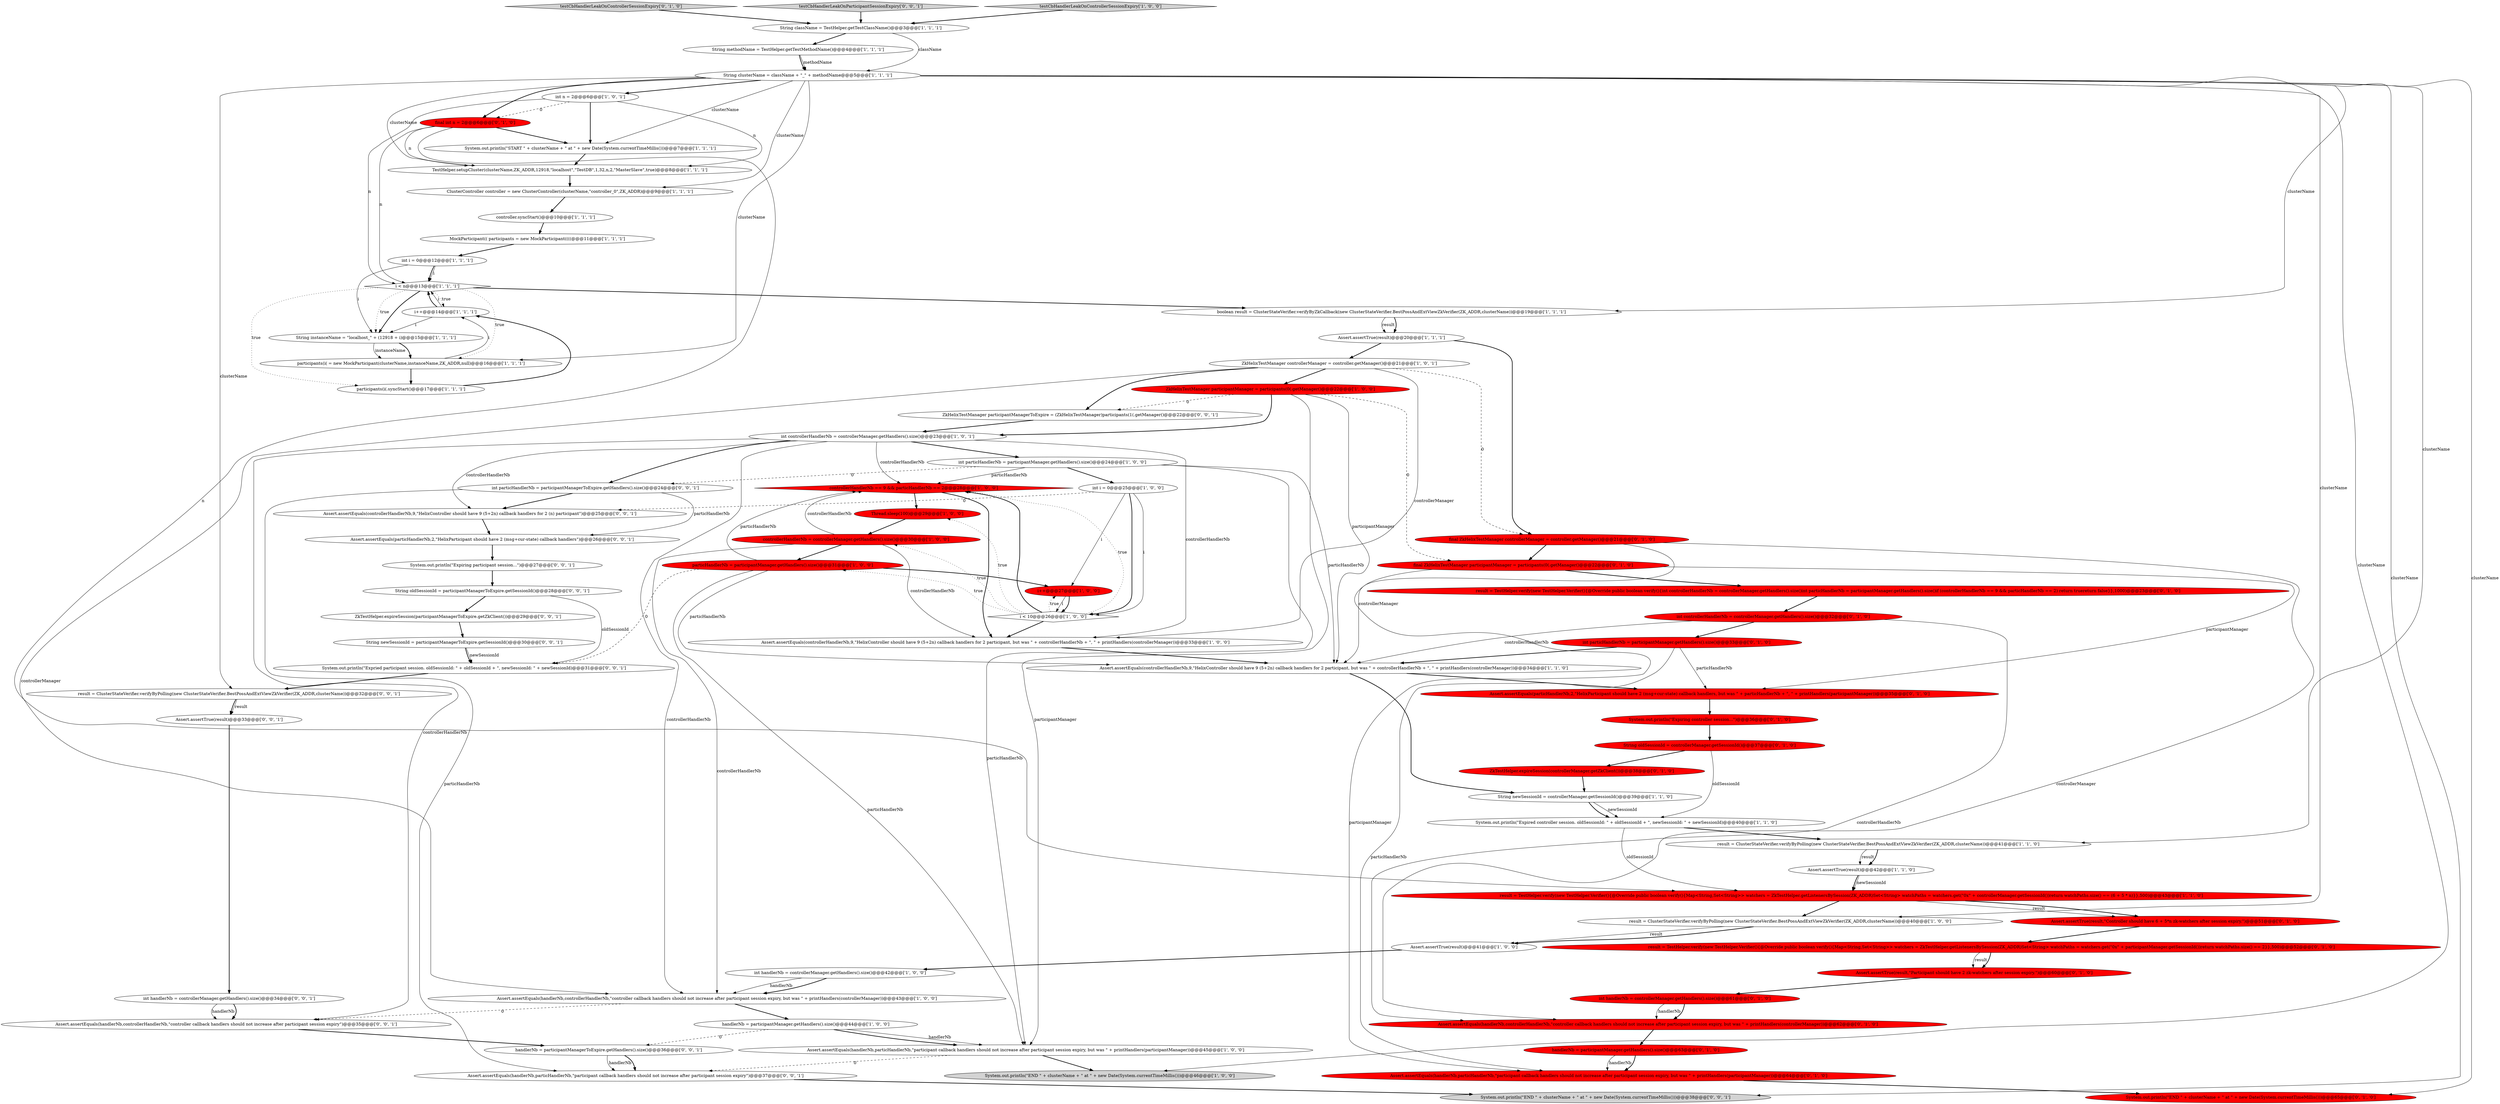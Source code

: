 digraph {
21 [style = filled, label = "handlerNb = participantManager.getHandlers().size()@@@44@@@['1', '0', '0']", fillcolor = white, shape = ellipse image = "AAA0AAABBB1BBB"];
7 [style = filled, label = "int i = 0@@@12@@@['1', '1', '1']", fillcolor = white, shape = ellipse image = "AAA0AAABBB1BBB"];
38 [style = filled, label = "Assert.assertEquals(controllerHandlerNb,9,\"HelixController should have 9 (5+2n) callback handlers for 2 participant, but was \" + controllerHandlerNb + \", \" + printHandlers(controllerManager))@@@33@@@['1', '0', '0']", fillcolor = white, shape = ellipse image = "AAA0AAABBB1BBB"];
2 [style = filled, label = "result = TestHelper.verify(new TestHelper.Verifier(){@Override public boolean verify(){Map<String,Set<String>> watchers = ZkTestHelper.getListenersBySession(ZK_ADDR)Set<String> watchPaths = watchers.get(\"0x\" + controllerManager.getSessionId())return watchPaths.size() == (6 + 5 * n)}},500)@@@43@@@['1', '1', '0']", fillcolor = red, shape = ellipse image = "AAA1AAABBB1BBB"];
64 [style = filled, label = "ZkTestHelper.expireSession(participantManagerToExpire.getZkClient())@@@29@@@['0', '0', '1']", fillcolor = white, shape = ellipse image = "AAA0AAABBB3BBB"];
29 [style = filled, label = "TestHelper.setupCluster(clusterName,ZK_ADDR,12918,\"localhost\",\"TestDB\",1,32,n,2,\"MasterSlave\",true)@@@8@@@['1', '1', '1']", fillcolor = white, shape = ellipse image = "AAA0AAABBB1BBB"];
30 [style = filled, label = "ZkHelixTestManager controllerManager = controller.getManager()@@@21@@@['1', '0', '1']", fillcolor = white, shape = ellipse image = "AAA0AAABBB1BBB"];
35 [style = filled, label = "String methodName = TestHelper.getTestMethodName()@@@4@@@['1', '1', '1']", fillcolor = white, shape = ellipse image = "AAA0AAABBB1BBB"];
5 [style = filled, label = "i < n@@@13@@@['1', '1', '1']", fillcolor = white, shape = diamond image = "AAA0AAABBB1BBB"];
50 [style = filled, label = "handlerNb = participantManager.getHandlers().size()@@@63@@@['0', '1', '0']", fillcolor = red, shape = ellipse image = "AAA1AAABBB2BBB"];
57 [style = filled, label = "String oldSessionId = controllerManager.getSessionId()@@@37@@@['0', '1', '0']", fillcolor = red, shape = ellipse image = "AAA1AAABBB2BBB"];
59 [style = filled, label = "result = TestHelper.verify(new TestHelper.Verifier(){@Override public boolean verify(){Map<String,Set<String>> watchers = ZkTestHelper.getListenersBySession(ZK_ADDR)Set<String> watchPaths = watchers.get(\"0x\" + participantManager.getSessionId())return watchPaths.size() == 2}},500)@@@52@@@['0', '1', '0']", fillcolor = red, shape = ellipse image = "AAA1AAABBB2BBB"];
28 [style = filled, label = "int particHandlerNb = participantManager.getHandlers().size()@@@24@@@['1', '0', '0']", fillcolor = white, shape = ellipse image = "AAA0AAABBB1BBB"];
19 [style = filled, label = "i++@@@14@@@['1', '1', '1']", fillcolor = white, shape = ellipse image = "AAA0AAABBB1BBB"];
16 [style = filled, label = "String clusterName = className + \"_\" + methodName@@@5@@@['1', '1', '1']", fillcolor = white, shape = ellipse image = "AAA0AAABBB1BBB"];
55 [style = filled, label = "Assert.assertEquals(handlerNb,particHandlerNb,\"participant callback handlers should not increase after participant session expiry, but was \" + printHandlers(participantManager))@@@64@@@['0', '1', '0']", fillcolor = red, shape = ellipse image = "AAA1AAABBB2BBB"];
13 [style = filled, label = "MockParticipant(( participants = new MockParticipant((((@@@11@@@['1', '1', '1']", fillcolor = white, shape = ellipse image = "AAA0AAABBB1BBB"];
1 [style = filled, label = "Assert.assertEquals(controllerHandlerNb,9,\"HelixController should have 9 (5+2n) callback handlers for 2 participant, but was \" + controllerHandlerNb + \", \" + printHandlers(controllerManager))@@@34@@@['1', '1', '0']", fillcolor = white, shape = ellipse image = "AAA0AAABBB1BBB"];
33 [style = filled, label = "result = ClusterStateVerifier.verifyByPolling(new ClusterStateVerifier.BestPossAndExtViewZkVerifier(ZK_ADDR,clusterName))@@@41@@@['1', '1', '0']", fillcolor = white, shape = ellipse image = "AAA0AAABBB1BBB"];
63 [style = filled, label = "System.out.println(\"END \" + clusterName + \" at \" + new Date(System.currentTimeMillis()))@@@38@@@['0', '0', '1']", fillcolor = lightgray, shape = ellipse image = "AAA0AAABBB3BBB"];
49 [style = filled, label = "int controllerHandlerNb = controllerManager.getHandlers().size()@@@32@@@['0', '1', '0']", fillcolor = red, shape = ellipse image = "AAA1AAABBB2BBB"];
76 [style = filled, label = "ZkHelixTestManager participantManagerToExpire = (ZkHelixTestManager)participants(1(.getManager()@@@22@@@['0', '0', '1']", fillcolor = white, shape = ellipse image = "AAA0AAABBB3BBB"];
14 [style = filled, label = "Thread.sleep(100)@@@29@@@['1', '0', '0']", fillcolor = red, shape = ellipse image = "AAA1AAABBB1BBB"];
36 [style = filled, label = "System.out.println(\"Expired controller session. oldSessionId: \" + oldSessionId + \", newSessionId: \" + newSessionId)@@@40@@@['1', '1', '0']", fillcolor = white, shape = ellipse image = "AAA0AAABBB1BBB"];
42 [style = filled, label = "ClusterController controller = new ClusterController(clusterName,\"controller_0\",ZK_ADDR)@@@9@@@['1', '1', '1']", fillcolor = white, shape = ellipse image = "AAA0AAABBB1BBB"];
17 [style = filled, label = "int n = 2@@@6@@@['1', '0', '1']", fillcolor = white, shape = ellipse image = "AAA0AAABBB1BBB"];
20 [style = filled, label = "i < 10@@@26@@@['1', '0', '0']", fillcolor = white, shape = diamond image = "AAA0AAABBB1BBB"];
52 [style = filled, label = "Assert.assertEquals(handlerNb,controllerHandlerNb,\"controller callback handlers should not increase after participant session expiry, but was \" + printHandlers(controllerManager))@@@62@@@['0', '1', '0']", fillcolor = red, shape = ellipse image = "AAA1AAABBB2BBB"];
78 [style = filled, label = "Assert.assertEquals(controllerHandlerNb,9,\"HelixController should have 9 (5+2n) callback handlers for 2 (n) participant\")@@@25@@@['0', '0', '1']", fillcolor = white, shape = ellipse image = "AAA0AAABBB3BBB"];
46 [style = filled, label = "final ZkHelixTestManager participantManager = participants(0(.getManager()@@@22@@@['0', '1', '0']", fillcolor = red, shape = ellipse image = "AAA1AAABBB2BBB"];
74 [style = filled, label = "System.out.println(\"Expried participant session. oldSessionId: \" + oldSessionId + \", newSessionId: \" + newSessionId)@@@31@@@['0', '0', '1']", fillcolor = white, shape = ellipse image = "AAA0AAABBB3BBB"];
68 [style = filled, label = "Assert.assertEquals(handlerNb,controllerHandlerNb,\"controller callback handlers should not increase after participant session expiry\")@@@35@@@['0', '0', '1']", fillcolor = white, shape = ellipse image = "AAA0AAABBB3BBB"];
25 [style = filled, label = "Assert.assertTrue(result)@@@41@@@['1', '0', '0']", fillcolor = white, shape = ellipse image = "AAA0AAABBB1BBB"];
72 [style = filled, label = "int particHandlerNb = participantManagerToExpire.getHandlers().size()@@@24@@@['0', '0', '1']", fillcolor = white, shape = ellipse image = "AAA0AAABBB3BBB"];
3 [style = filled, label = "String newSessionId = controllerManager.getSessionId()@@@39@@@['1', '1', '0']", fillcolor = white, shape = ellipse image = "AAA0AAABBB1BBB"];
43 [style = filled, label = "Assert.assertTrue(result,\"Participant should have 2 zk-watchers after session expiry.\")@@@60@@@['0', '1', '0']", fillcolor = red, shape = ellipse image = "AAA1AAABBB2BBB"];
4 [style = filled, label = "int handlerNb = controllerManager.getHandlers().size()@@@42@@@['1', '0', '0']", fillcolor = white, shape = ellipse image = "AAA0AAABBB1BBB"];
53 [style = filled, label = "final ZkHelixTestManager controllerManager = controller.getManager()@@@21@@@['0', '1', '0']", fillcolor = red, shape = ellipse image = "AAA1AAABBB2BBB"];
45 [style = filled, label = "Assert.assertEquals(particHandlerNb,2,\"HelixParticipant should have 2 (msg+cur-state) callback handlers, but was \" + particHandlerNb + \", \" + printHandlers(participantManager))@@@35@@@['0', '1', '0']", fillcolor = red, shape = ellipse image = "AAA1AAABBB2BBB"];
75 [style = filled, label = "Assert.assertTrue(result)@@@33@@@['0', '0', '1']", fillcolor = white, shape = ellipse image = "AAA0AAABBB3BBB"];
69 [style = filled, label = "handlerNb = participantManagerToExpire.getHandlers().size()@@@36@@@['0', '0', '1']", fillcolor = white, shape = ellipse image = "AAA0AAABBB3BBB"];
41 [style = filled, label = "Assert.assertEquals(handlerNb,controllerHandlerNb,\"controller callback handlers should not increase after participant session expiry, but was \" + printHandlers(controllerManager))@@@43@@@['1', '0', '0']", fillcolor = white, shape = ellipse image = "AAA0AAABBB1BBB"];
56 [style = filled, label = "System.out.println(\"Expiring controller session...\")@@@36@@@['0', '1', '0']", fillcolor = red, shape = ellipse image = "AAA1AAABBB2BBB"];
0 [style = filled, label = "controllerHandlerNb = controllerManager.getHandlers().size()@@@30@@@['1', '0', '0']", fillcolor = red, shape = ellipse image = "AAA1AAABBB1BBB"];
44 [style = filled, label = "int particHandlerNb = participantManager.getHandlers().size()@@@33@@@['0', '1', '0']", fillcolor = red, shape = ellipse image = "AAA1AAABBB2BBB"];
12 [style = filled, label = "controllerHandlerNb == 9 && particHandlerNb == 2@@@28@@@['1', '0', '0']", fillcolor = red, shape = diamond image = "AAA1AAABBB1BBB"];
51 [style = filled, label = "final int n = 2@@@6@@@['0', '1', '0']", fillcolor = red, shape = ellipse image = "AAA1AAABBB2BBB"];
77 [style = filled, label = "Assert.assertEquals(particHandlerNb,2,\"HelixParticipant should have 2 (msg+cur-state) callback handlers\")@@@26@@@['0', '0', '1']", fillcolor = white, shape = ellipse image = "AAA0AAABBB3BBB"];
62 [style = filled, label = "result = ClusterStateVerifier.verifyByPolling(new ClusterStateVerifier.BestPossAndExtViewZkVerifier(ZK_ADDR,clusterName))@@@32@@@['0', '0', '1']", fillcolor = white, shape = ellipse image = "AAA0AAABBB3BBB"];
73 [style = filled, label = "Assert.assertEquals(handlerNb,particHandlerNb,\"participant callback handlers should not increase after participant session expiry\")@@@37@@@['0', '0', '1']", fillcolor = white, shape = ellipse image = "AAA0AAABBB3BBB"];
54 [style = filled, label = "Assert.assertTrue(result,\"Controller should have 6 + 5*n zk-watchers after session expiry.\")@@@51@@@['0', '1', '0']", fillcolor = red, shape = ellipse image = "AAA1AAABBB2BBB"];
31 [style = filled, label = "i++@@@27@@@['1', '0', '0']", fillcolor = red, shape = ellipse image = "AAA1AAABBB1BBB"];
32 [style = filled, label = "Assert.assertTrue(result)@@@42@@@['1', '1', '0']", fillcolor = white, shape = ellipse image = "AAA0AAABBB1BBB"];
34 [style = filled, label = "particHandlerNb = participantManager.getHandlers().size()@@@31@@@['1', '0', '0']", fillcolor = red, shape = ellipse image = "AAA1AAABBB1BBB"];
66 [style = filled, label = "String oldSessionId = participantManagerToExpire.getSessionId()@@@28@@@['0', '0', '1']", fillcolor = white, shape = ellipse image = "AAA0AAABBB3BBB"];
39 [style = filled, label = "System.out.println(\"START \" + clusterName + \" at \" + new Date(System.currentTimeMillis()))@@@7@@@['1', '1', '1']", fillcolor = white, shape = ellipse image = "AAA0AAABBB1BBB"];
23 [style = filled, label = "Assert.assertEquals(handlerNb,particHandlerNb,\"participant callback handlers should not increase after participant session expiry, but was \" + printHandlers(participantManager))@@@45@@@['1', '0', '0']", fillcolor = white, shape = ellipse image = "AAA0AAABBB1BBB"];
60 [style = filled, label = "int handlerNb = controllerManager.getHandlers().size()@@@61@@@['0', '1', '0']", fillcolor = red, shape = ellipse image = "AAA1AAABBB2BBB"];
22 [style = filled, label = "String className = TestHelper.getTestClassName()@@@3@@@['1', '1', '1']", fillcolor = white, shape = ellipse image = "AAA0AAABBB1BBB"];
67 [style = filled, label = "int handlerNb = controllerManager.getHandlers().size()@@@34@@@['0', '0', '1']", fillcolor = white, shape = ellipse image = "AAA0AAABBB3BBB"];
9 [style = filled, label = "int controllerHandlerNb = controllerManager.getHandlers().size()@@@23@@@['1', '0', '1']", fillcolor = white, shape = ellipse image = "AAA0AAABBB1BBB"];
48 [style = filled, label = "testCbHandlerLeakOnControllerSessionExpiry['0', '1', '0']", fillcolor = lightgray, shape = diamond image = "AAA0AAABBB2BBB"];
26 [style = filled, label = "String instanceName = \"localhost_\" + (12918 + i)@@@15@@@['1', '1', '1']", fillcolor = white, shape = ellipse image = "AAA0AAABBB1BBB"];
65 [style = filled, label = "testCbHandlerLeakOnParticipantSessionExpiry['0', '0', '1']", fillcolor = lightgray, shape = diamond image = "AAA0AAABBB3BBB"];
15 [style = filled, label = "participants(i( = new MockParticipant(clusterName,instanceName,ZK_ADDR,null)@@@16@@@['1', '1', '1']", fillcolor = white, shape = ellipse image = "AAA0AAABBB1BBB"];
27 [style = filled, label = "boolean result = ClusterStateVerifier.verifyByZkCallback(new ClusterStateVerifier.BestPossAndExtViewZkVerifier(ZK_ADDR,clusterName))@@@19@@@['1', '1', '1']", fillcolor = white, shape = ellipse image = "AAA0AAABBB1BBB"];
24 [style = filled, label = "result = ClusterStateVerifier.verifyByPolling(new ClusterStateVerifier.BestPossAndExtViewZkVerifier(ZK_ADDR,clusterName))@@@40@@@['1', '0', '0']", fillcolor = white, shape = ellipse image = "AAA0AAABBB1BBB"];
37 [style = filled, label = "controller.syncStart()@@@10@@@['1', '1', '1']", fillcolor = white, shape = ellipse image = "AAA0AAABBB1BBB"];
61 [style = filled, label = "System.out.println(\"END \" + clusterName + \" at \" + new Date(System.currentTimeMillis()))@@@65@@@['0', '1', '0']", fillcolor = red, shape = ellipse image = "AAA1AAABBB2BBB"];
6 [style = filled, label = "participants(i(.syncStart()@@@17@@@['1', '1', '1']", fillcolor = white, shape = ellipse image = "AAA0AAABBB1BBB"];
47 [style = filled, label = "ZkTestHelper.expireSession(controllerManager.getZkClient())@@@38@@@['0', '1', '0']", fillcolor = red, shape = ellipse image = "AAA1AAABBB2BBB"];
70 [style = filled, label = "String newSessionId = participantManagerToExpire.getSessionId()@@@30@@@['0', '0', '1']", fillcolor = white, shape = ellipse image = "AAA0AAABBB3BBB"];
40 [style = filled, label = "testCbHandlerLeakOnControllerSessionExpiry['1', '0', '0']", fillcolor = lightgray, shape = diamond image = "AAA0AAABBB1BBB"];
8 [style = filled, label = "ZkHelixTestManager participantManager = participants(0(.getManager()@@@22@@@['1', '0', '0']", fillcolor = red, shape = ellipse image = "AAA1AAABBB1BBB"];
71 [style = filled, label = "System.out.println(\"Expiring participant session...\")@@@27@@@['0', '0', '1']", fillcolor = white, shape = ellipse image = "AAA0AAABBB3BBB"];
10 [style = filled, label = "int i = 0@@@25@@@['1', '0', '0']", fillcolor = white, shape = ellipse image = "AAA0AAABBB1BBB"];
58 [style = filled, label = "result = TestHelper.verify(new TestHelper.Verifier(){@Override public boolean verify(){int controllerHandlerNb = controllerManager.getHandlers().size()int particHandlerNb = participantManager.getHandlers().size()if (controllerHandlerNb == 9 && particHandlerNb == 2) return truereturn false}},1000)@@@23@@@['0', '1', '0']", fillcolor = red, shape = ellipse image = "AAA1AAABBB2BBB"];
18 [style = filled, label = "System.out.println(\"END \" + clusterName + \" at \" + new Date(System.currentTimeMillis()))@@@46@@@['1', '0', '0']", fillcolor = lightgray, shape = ellipse image = "AAA0AAABBB1BBB"];
11 [style = filled, label = "Assert.assertTrue(result)@@@20@@@['1', '1', '1']", fillcolor = white, shape = ellipse image = "AAA0AAABBB1BBB"];
16->51 [style = bold, label=""];
32->2 [style = solid, label="newSessionId"];
16->63 [style = solid, label="clusterName"];
50->55 [style = solid, label="handlerNb"];
43->60 [style = bold, label=""];
62->75 [style = solid, label="result"];
68->69 [style = bold, label=""];
49->1 [style = solid, label="controllerHandlerNb"];
5->19 [style = dotted, label="true"];
20->0 [style = dotted, label="true"];
34->74 [style = dashed, label="0"];
16->27 [style = solid, label="clusterName"];
17->29 [style = solid, label="n"];
9->78 [style = solid, label="controllerHandlerNb"];
16->33 [style = solid, label="clusterName"];
36->33 [style = bold, label=""];
15->19 [style = solid, label="i"];
36->2 [style = solid, label="oldSessionId"];
9->12 [style = solid, label="controllerHandlerNb"];
44->45 [style = solid, label="particHandlerNb"];
60->52 [style = solid, label="handlerNb"];
19->5 [style = bold, label=""];
23->73 [style = dashed, label="0"];
3->36 [style = bold, label=""];
12->38 [style = bold, label=""];
21->23 [style = solid, label="handlerNb"];
72->77 [style = solid, label="particHandlerNb"];
8->1 [style = solid, label="participantManager"];
16->39 [style = solid, label="clusterName"];
66->64 [style = bold, label=""];
50->55 [style = bold, label=""];
20->31 [style = dotted, label="true"];
26->15 [style = bold, label=""];
51->39 [style = bold, label=""];
67->68 [style = bold, label=""];
40->22 [style = bold, label=""];
34->23 [style = solid, label="particHandlerNb"];
67->68 [style = solid, label="handlerNb"];
44->1 [style = bold, label=""];
70->74 [style = bold, label=""];
30->8 [style = bold, label=""];
31->20 [style = bold, label=""];
2->24 [style = bold, label=""];
0->12 [style = solid, label="controllerHandlerNb"];
20->34 [style = dotted, label="true"];
28->12 [style = solid, label="particHandlerNb"];
10->20 [style = solid, label="i"];
39->29 [style = bold, label=""];
65->22 [style = bold, label=""];
66->74 [style = solid, label="oldSessionId"];
41->21 [style = bold, label=""];
5->6 [style = dotted, label="true"];
3->36 [style = solid, label="newSessionId"];
53->52 [style = solid, label="controllerManager"];
34->31 [style = bold, label=""];
2->54 [style = solid, label="result"];
16->17 [style = bold, label=""];
20->38 [style = bold, label=""];
56->57 [style = bold, label=""];
17->5 [style = solid, label="n"];
8->46 [style = dashed, label="0"];
9->38 [style = solid, label="controllerHandlerNb"];
8->76 [style = dashed, label="0"];
0->34 [style = bold, label=""];
46->55 [style = solid, label="participantManager"];
7->5 [style = bold, label=""];
34->1 [style = solid, label="particHandlerNb"];
16->15 [style = solid, label="clusterName"];
27->11 [style = bold, label=""];
59->43 [style = solid, label="result"];
17->39 [style = bold, label=""];
9->72 [style = bold, label=""];
12->14 [style = bold, label=""];
77->71 [style = bold, label=""];
21->69 [style = dashed, label="0"];
54->59 [style = bold, label=""];
45->56 [style = bold, label=""];
5->26 [style = dotted, label="true"];
41->68 [style = dashed, label="0"];
37->13 [style = bold, label=""];
1->45 [style = bold, label=""];
59->43 [style = bold, label=""];
69->73 [style = solid, label="handlerNb"];
11->30 [style = bold, label=""];
44->55 [style = solid, label="particHandlerNb"];
21->23 [style = bold, label=""];
73->63 [style = bold, label=""];
42->37 [style = bold, label=""];
47->3 [style = bold, label=""];
28->23 [style = solid, label="particHandlerNb"];
0->41 [style = solid, label="controllerHandlerNb"];
62->75 [style = bold, label=""];
49->44 [style = bold, label=""];
16->29 [style = solid, label="clusterName"];
1->3 [style = bold, label=""];
24->25 [style = solid, label="result"];
5->26 [style = bold, label=""];
51->29 [style = solid, label="n"];
46->45 [style = solid, label="participantManager"];
35->16 [style = solid, label="methodName"];
20->14 [style = dotted, label="true"];
33->32 [style = solid, label="result"];
58->49 [style = bold, label=""];
5->15 [style = dotted, label="true"];
4->41 [style = bold, label=""];
38->1 [style = bold, label=""];
55->61 [style = bold, label=""];
26->15 [style = solid, label="instanceName"];
9->28 [style = bold, label=""];
7->5 [style = solid, label="i"];
70->74 [style = solid, label="newSessionId"];
17->51 [style = dashed, label="0"];
53->46 [style = bold, label=""];
74->62 [style = bold, label=""];
27->11 [style = solid, label="result"];
51->2 [style = solid, label="n"];
24->25 [style = bold, label=""];
29->42 [style = bold, label=""];
9->68 [style = solid, label="controllerHandlerNb"];
51->5 [style = solid, label="n"];
76->9 [style = bold, label=""];
33->32 [style = bold, label=""];
2->54 [style = bold, label=""];
52->50 [style = bold, label=""];
60->52 [style = bold, label=""];
57->47 [style = bold, label=""];
53->1 [style = solid, label="controllerManager"];
22->35 [style = bold, label=""];
28->72 [style = dashed, label="0"];
71->66 [style = bold, label=""];
23->18 [style = bold, label=""];
9->41 [style = solid, label="controllerHandlerNb"];
75->67 [style = bold, label=""];
30->38 [style = solid, label="controllerManager"];
0->38 [style = solid, label="controllerHandlerNb"];
10->20 [style = bold, label=""];
4->41 [style = solid, label="handlerNb"];
35->16 [style = bold, label=""];
16->62 [style = solid, label="clusterName"];
28->10 [style = bold, label=""];
8->23 [style = solid, label="participantManager"];
28->1 [style = solid, label="particHandlerNb"];
25->4 [style = bold, label=""];
16->61 [style = solid, label="clusterName"];
15->6 [style = bold, label=""];
49->52 [style = solid, label="controllerHandlerNb"];
46->58 [style = bold, label=""];
6->19 [style = bold, label=""];
48->22 [style = bold, label=""];
22->16 [style = solid, label="className"];
19->26 [style = solid, label="i"];
32->2 [style = bold, label=""];
30->53 [style = dashed, label="0"];
16->24 [style = solid, label="clusterName"];
72->78 [style = bold, label=""];
11->53 [style = bold, label=""];
78->77 [style = bold, label=""];
10->31 [style = solid, label="i"];
16->18 [style = solid, label="clusterName"];
30->41 [style = solid, label="controllerManager"];
14->0 [style = bold, label=""];
19->5 [style = solid, label="i"];
13->7 [style = bold, label=""];
30->76 [style = bold, label=""];
20->12 [style = bold, label=""];
72->73 [style = solid, label="particHandlerNb"];
8->9 [style = bold, label=""];
16->42 [style = solid, label="clusterName"];
69->73 [style = bold, label=""];
57->36 [style = solid, label="oldSessionId"];
20->12 [style = dotted, label="true"];
10->78 [style = dashed, label="0"];
5->27 [style = bold, label=""];
34->12 [style = solid, label="particHandlerNb"];
7->26 [style = solid, label="i"];
64->70 [style = bold, label=""];
31->20 [style = solid, label="i"];
}
